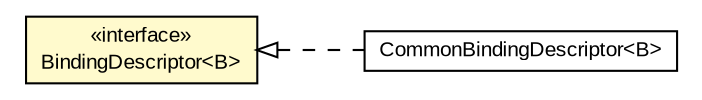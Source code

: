 #!/usr/local/bin/dot
#
# Class diagram 
# Generated by UMLGraph version R5_6-24-gf6e263 (http://www.umlgraph.org/)
#

digraph G {
	edge [fontname="arial",fontsize=10,labelfontname="arial",labelfontsize=10];
	node [fontname="arial",fontsize=10,shape=plaintext];
	nodesep=0.25;
	ranksep=0.5;
	rankdir=LR;
	// com.gwtplatform.dispatch.rpc.server.actionhandlervalidator.ActionHandlerValidatorLinkerHelper.BeanProvider.BindingDescriptor<B>
	c114233 [label=<<table title="com.gwtplatform.dispatch.rpc.server.actionhandlervalidator.ActionHandlerValidatorLinkerHelper.BeanProvider.BindingDescriptor" border="0" cellborder="1" cellspacing="0" cellpadding="2" port="p" bgcolor="lemonChiffon" href="./ActionHandlerValidatorLinkerHelper.BeanProvider.BindingDescriptor.html">
		<tr><td><table border="0" cellspacing="0" cellpadding="1">
<tr><td align="center" balign="center"> &#171;interface&#187; </td></tr>
<tr><td align="center" balign="center"> BindingDescriptor&lt;B&gt; </td></tr>
		</table></td></tr>
		</table>>, URL="./ActionHandlerValidatorLinkerHelper.BeanProvider.BindingDescriptor.html", fontname="arial", fontcolor="black", fontsize=10.0];
	// com.gwtplatform.dispatch.rpc.server.actionhandlervalidator.ActionHandlerValidatorLinkerHelper.CommonBindingDescriptor<B>
	c114234 [label=<<table title="com.gwtplatform.dispatch.rpc.server.actionhandlervalidator.ActionHandlerValidatorLinkerHelper.CommonBindingDescriptor" border="0" cellborder="1" cellspacing="0" cellpadding="2" port="p" href="./ActionHandlerValidatorLinkerHelper.CommonBindingDescriptor.html">
		<tr><td><table border="0" cellspacing="0" cellpadding="1">
<tr><td align="center" balign="center"> CommonBindingDescriptor&lt;B&gt; </td></tr>
		</table></td></tr>
		</table>>, URL="./ActionHandlerValidatorLinkerHelper.CommonBindingDescriptor.html", fontname="arial", fontcolor="black", fontsize=10.0];
	//com.gwtplatform.dispatch.rpc.server.actionhandlervalidator.ActionHandlerValidatorLinkerHelper.CommonBindingDescriptor<B> implements com.gwtplatform.dispatch.rpc.server.actionhandlervalidator.ActionHandlerValidatorLinkerHelper.BeanProvider.BindingDescriptor<B>
	c114233:p -> c114234:p [dir=back,arrowtail=empty,style=dashed];
}

